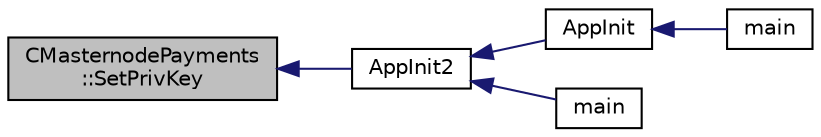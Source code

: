 digraph "CMasternodePayments::SetPrivKey"
{
  edge [fontname="Helvetica",fontsize="10",labelfontname="Helvetica",labelfontsize="10"];
  node [fontname="Helvetica",fontsize="10",shape=record];
  rankdir="LR";
  Node882 [label="CMasternodePayments\l::SetPrivKey",height=0.2,width=0.4,color="black", fillcolor="grey75", style="filled", fontcolor="black"];
  Node882 -> Node883 [dir="back",color="midnightblue",fontsize="10",style="solid",fontname="Helvetica"];
  Node883 [label="AppInit2",height=0.2,width=0.4,color="black", fillcolor="white", style="filled",URL="$d8/dc0/init_8h.html#a1a4c1bfbf6ba1db77e988b89b9cadfd3",tooltip="Initialize ion. "];
  Node883 -> Node884 [dir="back",color="midnightblue",fontsize="10",style="solid",fontname="Helvetica"];
  Node884 [label="AppInit",height=0.2,width=0.4,color="black", fillcolor="white", style="filled",URL="$d4/d35/iond_8cpp.html#ac59316b767e6984e1285f0531275286b"];
  Node884 -> Node885 [dir="back",color="midnightblue",fontsize="10",style="solid",fontname="Helvetica"];
  Node885 [label="main",height=0.2,width=0.4,color="black", fillcolor="white", style="filled",URL="$d4/d35/iond_8cpp.html#a0ddf1224851353fc92bfbff6f499fa97"];
  Node883 -> Node886 [dir="back",color="midnightblue",fontsize="10",style="solid",fontname="Helvetica"];
  Node886 [label="main",height=0.2,width=0.4,color="black", fillcolor="white", style="filled",URL="$d5/d2d/ion_8cpp.html#a0ddf1224851353fc92bfbff6f499fa97"];
}
